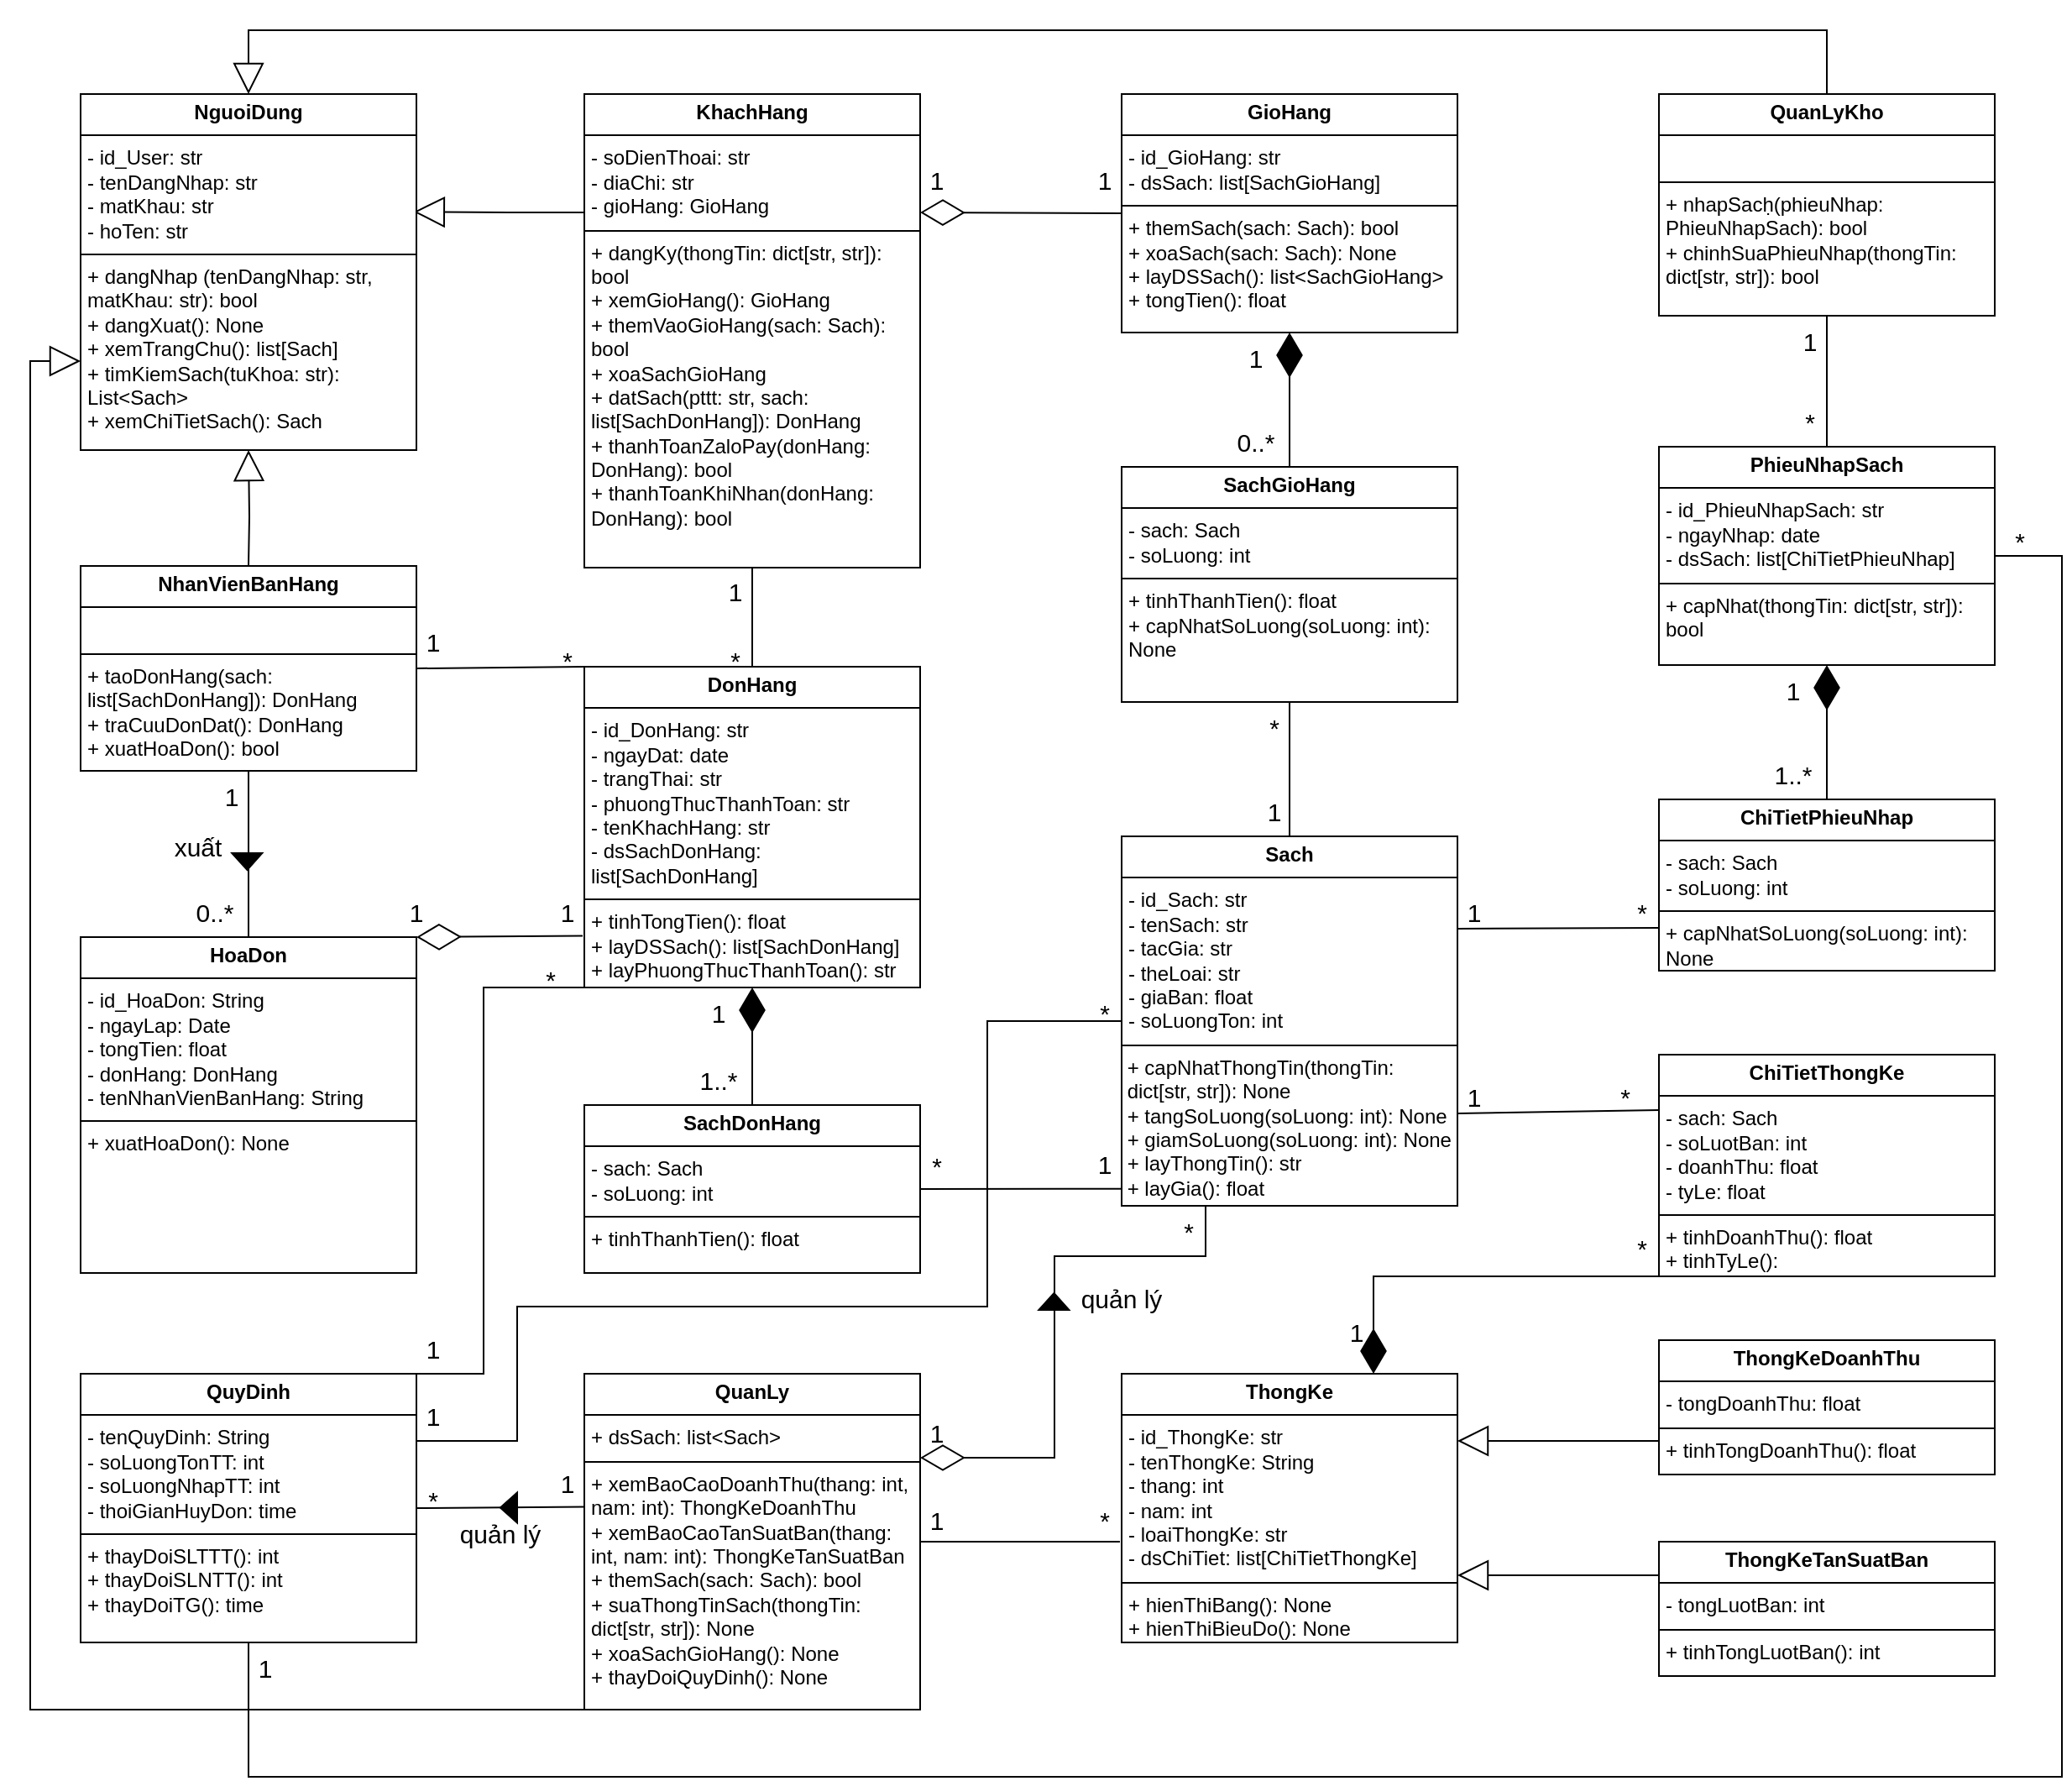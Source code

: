 <mxfile version="26.2.2">
  <diagram id="C5RBs43oDa-KdzZeNtuy" name="Page-1">
    <mxGraphModel dx="973" dy="1720" grid="1" gridSize="10" guides="1" tooltips="1" connect="1" arrows="1" fold="1" page="1" pageScale="1" pageWidth="827" pageHeight="1169" math="0" shadow="0">
      <root>
        <mxCell id="WIyWlLk6GJQsqaUBKTNV-0" />
        <mxCell id="WIyWlLk6GJQsqaUBKTNV-1" parent="WIyWlLk6GJQsqaUBKTNV-0" />
        <mxCell id="4vgag1LEd354TFs-YVUa-22" value="" style="shape=mxgraph.arrows2.wedgeArrow;html=1;bendable=0;startWidth=9;fillColor=strokeColor;defaultFillColor=invert;defaultGradientColor=invert;rounded=0;" parent="WIyWlLk6GJQsqaUBKTNV-1" edge="1">
          <mxGeometry width="100" height="100" relative="1" as="geometry">
            <mxPoint x="1849.17" y="570" as="sourcePoint" />
            <mxPoint x="1849.223" y="580" as="targetPoint" />
          </mxGeometry>
        </mxCell>
        <mxCell id="xS5LXx1YeY_dAVBqfywL-6" style="edgeStyle=orthogonalEdgeStyle;rounded=0;orthogonalLoop=1;jettySize=auto;html=1;endArrow=block;endFill=0;endSize=16;exitX=0;exitY=0.25;exitDx=0;exitDy=0;entryX=0.992;entryY=0.331;entryDx=0;entryDy=0;entryPerimeter=0;" parent="WIyWlLk6GJQsqaUBKTNV-1" source="xS5LXx1YeY_dAVBqfywL-2" target="xS5LXx1YeY_dAVBqfywL-0" edge="1">
          <mxGeometry relative="1" as="geometry">
            <mxPoint x="2087" y="160" as="sourcePoint" />
            <mxPoint x="1972" y="160" as="targetPoint" />
          </mxGeometry>
        </mxCell>
        <mxCell id="xS5LXx1YeY_dAVBqfywL-0" value="&lt;p style=&quot;margin:0px;margin-top:4px;text-align:center;&quot;&gt;&lt;b&gt;NguoiDung&lt;/b&gt;&lt;/p&gt;&lt;hr size=&quot;1&quot; style=&quot;border-style:solid;&quot;&gt;&lt;p style=&quot;margin:0px;margin-left:4px;&quot;&gt;- id_User: str&lt;/p&gt;&lt;p style=&quot;margin:0px;margin-left:4px;&quot;&gt;- tenDangNhap:&amp;nbsp;&lt;span style=&quot;background-color: transparent; color: light-dark(rgb(0, 0, 0), rgb(255, 255, 255));&quot;&gt;str&lt;/span&gt;&lt;/p&gt;&lt;p style=&quot;margin:0px;margin-left:4px;&quot;&gt;- matKhau:&amp;nbsp;&lt;span style=&quot;background-color: transparent; color: light-dark(rgb(0, 0, 0), rgb(255, 255, 255));&quot;&gt;str&lt;/span&gt;&lt;/p&gt;&lt;p style=&quot;margin: 0px 0px 0px 4px;&quot;&gt;- hoTen:&amp;nbsp;&lt;span style=&quot;background-color: transparent; color: light-dark(rgb(0, 0, 0), rgb(255, 255, 255));&quot;&gt;str&lt;/span&gt;&lt;/p&gt;&lt;hr size=&quot;1&quot; style=&quot;border-style:solid;&quot;&gt;&lt;p style=&quot;margin:0px;margin-left:4px;&quot;&gt;+ dangNhap (tenDangNhap: str, matKhau: str): bool&lt;/p&gt;&lt;p style=&quot;margin:0px;margin-left:4px;&quot;&gt;+ dangXuat(): None&lt;/p&gt;&lt;p style=&quot;margin:0px;margin-left:4px;&quot;&gt;+ xemTrangChu(): list[Sach]&lt;/p&gt;&lt;p style=&quot;margin:0px;margin-left:4px;&quot;&gt;+ timKiemSach(tuKhoa: str): List&amp;lt;Sach&amp;gt;&lt;/p&gt;&lt;p style=&quot;margin:0px;margin-left:4px;&quot;&gt;+ xemChiTietSach(): Sach&lt;/p&gt;&lt;p style=&quot;margin:0px;margin-left:4px;&quot;&gt;&lt;br&gt;&lt;/p&gt;" style="verticalAlign=top;align=left;overflow=fill;html=1;whiteSpace=wrap;" parent="WIyWlLk6GJQsqaUBKTNV-1" vertex="1">
          <mxGeometry x="1750" y="118" width="200" height="212" as="geometry" />
        </mxCell>
        <mxCell id="xS5LXx1YeY_dAVBqfywL-2" value="&lt;p style=&quot;margin:0px;margin-top:4px;text-align:center;&quot;&gt;&lt;b&gt;KhachHang&lt;/b&gt;&lt;/p&gt;&lt;hr size=&quot;1&quot; style=&quot;border-style:solid;&quot;&gt;&lt;p style=&quot;margin:0px;margin-left:4px;&quot;&gt;&lt;span style=&quot;background-color: transparent; color: light-dark(rgb(0, 0, 0), rgb(255, 255, 255));&quot;&gt;- soDienThoai:&amp;nbsp;&lt;/span&gt;&lt;span style=&quot;background-color: transparent; color: light-dark(rgb(0, 0, 0), rgb(255, 255, 255));&quot;&gt;str&lt;/span&gt;&lt;/p&gt;&lt;p style=&quot;margin:0px;margin-left:4px;&quot;&gt;- diaChi:&amp;nbsp;&lt;span style=&quot;background-color: transparent; color: light-dark(rgb(0, 0, 0), rgb(255, 255, 255));&quot;&gt;str&lt;/span&gt;&lt;/p&gt;&lt;p style=&quot;margin:0px;margin-left:4px;&quot;&gt;- gioHang: GioHang&lt;/p&gt;&lt;hr size=&quot;1&quot; style=&quot;border-style:solid;&quot;&gt;&lt;p style=&quot;margin:0px;margin-left:4px;&quot;&gt;+ dangKy(thongTin: dict[str, str]): bool&lt;/p&gt;&lt;p style=&quot;margin:0px;margin-left:4px;&quot;&gt;+ xemGioHang(): GioHang&lt;/p&gt;&lt;p style=&quot;margin:0px;margin-left:4px;&quot;&gt;+ themVaoGioHang(sach: Sach): bool&lt;/p&gt;&lt;p style=&quot;margin:0px;margin-left:4px;&quot;&gt;+ xoaSachGioHang&lt;/p&gt;&lt;p style=&quot;margin:0px;margin-left:4px;&quot;&gt;+ datSach(&lt;span style=&quot;background-color: transparent; color: light-dark(rgb(0, 0, 0), rgb(255, 255, 255));&quot;&gt;pttt: str,&amp;nbsp;&lt;/span&gt;&lt;span style=&quot;background-color: transparent; color: light-dark(rgb(0, 0, 0), rgb(255, 255, 255));&quot;&gt;sach: list[SachDonHang]&lt;/span&gt;&lt;span style=&quot;background-color: transparent; color: light-dark(rgb(0, 0, 0), rgb(255, 255, 255));&quot;&gt;): DonHang&lt;/span&gt;&lt;/p&gt;&lt;p style=&quot;margin:0px;margin-left:4px;&quot;&gt;+ thanhToanZaloPay(donHang: DonHang): bool&lt;/p&gt;&lt;p style=&quot;margin:0px;margin-left:4px;&quot;&gt;+ thanhToanKhiNhan(donHang: DonHang): bool&amp;nbsp;&lt;/p&gt;" style="verticalAlign=top;align=left;overflow=fill;html=1;whiteSpace=wrap;" parent="WIyWlLk6GJQsqaUBKTNV-1" vertex="1">
          <mxGeometry x="2050" y="118" width="200" height="282" as="geometry" />
        </mxCell>
        <mxCell id="xS5LXx1YeY_dAVBqfywL-7" value="&lt;p style=&quot;margin:0px;margin-top:4px;text-align:center;&quot;&gt;&lt;b&gt;GioHang&lt;/b&gt;&lt;/p&gt;&lt;hr size=&quot;1&quot; style=&quot;border-style:solid;&quot;&gt;&lt;p style=&quot;margin:0px;margin-left:4px;&quot;&gt;- id_GioHang:&amp;nbsp;&lt;span style=&quot;background-color: transparent; color: light-dark(rgb(0, 0, 0), rgb(255, 255, 255));&quot;&gt;str&lt;/span&gt;&lt;/p&gt;&lt;p style=&quot;margin:0px;margin-left:4px;&quot;&gt;- dsSach: list[SachGioHang]&lt;/p&gt;&lt;hr size=&quot;1&quot; style=&quot;border-style:solid;&quot;&gt;&lt;p style=&quot;margin:0px;margin-left:4px;&quot;&gt;+ themSach(sach: Sach): bool&lt;/p&gt;&lt;p style=&quot;margin:0px;margin-left:4px;&quot;&gt;+ xoaSach(sach: Sach):&amp;nbsp;&lt;span style=&quot;background-color: transparent; color: light-dark(rgb(0, 0, 0), rgb(255, 255, 255));&quot;&gt;None&amp;nbsp;&lt;/span&gt;&lt;/p&gt;&lt;p style=&quot;margin:0px;margin-left:4px;&quot;&gt;+ layDSSach(): list&amp;lt;SachGioHang&amp;gt;&lt;/p&gt;&lt;p style=&quot;margin:0px;margin-left:4px;&quot;&gt;+ tongTien(): float&lt;/p&gt;" style="verticalAlign=top;align=left;overflow=fill;html=1;whiteSpace=wrap;" parent="WIyWlLk6GJQsqaUBKTNV-1" vertex="1">
          <mxGeometry x="2370" y="118" width="200" height="142" as="geometry" />
        </mxCell>
        <mxCell id="xS5LXx1YeY_dAVBqfywL-8" value="&lt;p style=&quot;margin: 4px 0px 0px; text-align: center;&quot;&gt;&lt;b&gt;SachGioHang&lt;/b&gt;&lt;/p&gt;&lt;hr size=&quot;1&quot; style=&quot;border-style:solid;&quot;&gt;&lt;p style=&quot;margin:0px;margin-left:4px;&quot;&gt;- sach: Sach&lt;/p&gt;&lt;p style=&quot;margin:0px;margin-left:4px;&quot;&gt;- soLuong: int&lt;/p&gt;&lt;hr size=&quot;1&quot; style=&quot;border-style:solid;&quot;&gt;&lt;p style=&quot;margin:0px;margin-left:4px;&quot;&gt;+ tinhThanhTien(): float&amp;nbsp;&lt;/p&gt;&lt;p style=&quot;margin:0px;margin-left:4px;&quot;&gt;+ capNhatSoLuong(soLuong: int): None&amp;nbsp;&lt;/p&gt;&lt;p style=&quot;margin:0px;margin-left:4px;&quot;&gt;&lt;br&gt;&lt;/p&gt;" style="verticalAlign=top;align=left;overflow=fill;html=1;whiteSpace=wrap;" parent="WIyWlLk6GJQsqaUBKTNV-1" vertex="1">
          <mxGeometry x="2370" y="340" width="200" height="140" as="geometry" />
        </mxCell>
        <mxCell id="xS5LXx1YeY_dAVBqfywL-9" value="&lt;p style=&quot;margin:0px;margin-top:4px;text-align:center;&quot;&gt;&lt;b&gt;Sach&lt;/b&gt;&lt;/p&gt;&lt;hr size=&quot;1&quot; style=&quot;border-style:solid;&quot;&gt;&lt;p style=&quot;margin:0px;margin-left:4px;&quot;&gt;- id_Sach: str&lt;/p&gt;&lt;p style=&quot;margin:0px;margin-left:4px;&quot;&gt;- tenSach: str&lt;/p&gt;&lt;p style=&quot;margin:0px;margin-left:4px;&quot;&gt;- tacGia: str&lt;/p&gt;&lt;p style=&quot;margin:0px;margin-left:4px;&quot;&gt;- theLoai: str&lt;/p&gt;&lt;p style=&quot;margin:0px;margin-left:4px;&quot;&gt;- giaBan: float&lt;/p&gt;&lt;p style=&quot;margin:0px;margin-left:4px;&quot;&gt;- soLuongTon: int&lt;/p&gt;&lt;hr size=&quot;1&quot; style=&quot;border-style:solid;&quot;&gt;&lt;span style=&quot;background-color: transparent; color: light-dark(rgb(0, 0, 0), rgb(255, 255, 255));&quot;&gt;&amp;nbsp;+ capNhatThongTin(thongTin:&amp;nbsp; &amp;nbsp;dict[str, str]): None&lt;/span&gt;&lt;div&gt;&lt;span style=&quot;background-color: transparent; color: light-dark(rgb(0, 0, 0), rgb(255, 255, 255));&quot;&gt;&amp;nbsp;+ tangSoLuong(soLuong: int): None&lt;/span&gt;&lt;/div&gt;&lt;div&gt;&lt;span style=&quot;background-color: transparent; color: light-dark(rgb(0, 0, 0), rgb(255, 255, 255));&quot;&gt;&amp;nbsp;+ giamSoLuong(soLuong: int): None&lt;/span&gt;&lt;/div&gt;&lt;div&gt;&lt;span style=&quot;background-color: transparent; color: light-dark(rgb(0, 0, 0), rgb(255, 255, 255));&quot;&gt;&amp;nbsp;+ layThongTin(): str&lt;/span&gt;&lt;/div&gt;&lt;div&gt;&lt;span style=&quot;background-color: transparent; color: light-dark(rgb(0, 0, 0), rgb(255, 255, 255));&quot;&gt;&amp;nbsp;+ layGia(): float&lt;/span&gt;&lt;ul data-end=&quot;1750&quot; data-start=&quot;1565&quot;&gt;&lt;br&gt;&lt;/ul&gt;&lt;/div&gt;" style="verticalAlign=top;align=left;overflow=fill;html=1;whiteSpace=wrap;" parent="WIyWlLk6GJQsqaUBKTNV-1" vertex="1">
          <mxGeometry x="2370" y="560" width="200" height="220" as="geometry" />
        </mxCell>
        <mxCell id="xS5LXx1YeY_dAVBqfywL-10" value="&lt;p style=&quot;margin:0px;margin-top:4px;text-align:center;&quot;&gt;&lt;b&gt;DonHang&lt;/b&gt;&lt;/p&gt;&lt;hr size=&quot;1&quot; style=&quot;border-style:solid;&quot;&gt;&lt;p style=&quot;margin:0px;margin-left:4px;&quot;&gt;- id_DonHang: str&lt;br&gt;&lt;/p&gt;&lt;p style=&quot;margin:0px;margin-left:4px;&quot;&gt;- ngayDat: date&lt;/p&gt;&lt;p style=&quot;margin:0px;margin-left:4px;&quot;&gt;- trangThai:&amp;nbsp;&lt;span style=&quot;background-color: transparent; color: light-dark(rgb(0, 0, 0), rgb(255, 255, 255));&quot;&gt;str&lt;/span&gt;&lt;/p&gt;&lt;p style=&quot;margin:0px;margin-left:4px;&quot;&gt;- phuongThucThanhToan:&amp;nbsp;&lt;span style=&quot;background-color: transparent; color: light-dark(rgb(0, 0, 0), rgb(255, 255, 255));&quot;&gt;str&lt;/span&gt;&lt;/p&gt;&lt;p style=&quot;margin:0px;margin-left:4px;&quot;&gt;- tenKhachHang:&amp;nbsp;&lt;span style=&quot;background-color: transparent; color: light-dark(rgb(0, 0, 0), rgb(255, 255, 255));&quot;&gt;str&lt;/span&gt;&lt;/p&gt;&lt;p style=&quot;margin:0px;margin-left:4px;&quot;&gt;- dsSachDonHang: list[SachDonHang]&lt;/p&gt;&lt;hr size=&quot;1&quot; style=&quot;border-style:solid;&quot;&gt;&lt;p style=&quot;margin:0px;margin-left:4px;&quot;&gt;+ tinhTongTien(): float&lt;/p&gt;&lt;p style=&quot;margin:0px;margin-left:4px;&quot;&gt;+ layDSSach(): list[SachDonHang]&lt;/p&gt;&lt;p style=&quot;margin:0px;margin-left:4px;&quot;&gt;+ layPhuongThucThanhToan(): str&amp;nbsp;&lt;/p&gt;" style="verticalAlign=top;align=left;overflow=fill;html=1;whiteSpace=wrap;" parent="WIyWlLk6GJQsqaUBKTNV-1" vertex="1">
          <mxGeometry x="2050" y="459" width="200" height="191" as="geometry" />
        </mxCell>
        <mxCell id="xS5LXx1YeY_dAVBqfywL-11" value="&lt;p style=&quot;margin:0px;margin-top:4px;text-align:center;&quot;&gt;&lt;b&gt;NhanVienBanHang&lt;/b&gt;&lt;/p&gt;&lt;hr size=&quot;1&quot; style=&quot;border-style:solid;&quot;&gt;&lt;p style=&quot;margin:0px;margin-left:4px;&quot;&gt;&lt;br&gt;&lt;/p&gt;&lt;hr size=&quot;1&quot; style=&quot;border-style:solid;&quot;&gt;&lt;p style=&quot;margin:0px;margin-left:4px;&quot;&gt;+ taoDonHang(sach: list[SachDonHang]): DonHang&lt;/p&gt;&lt;p style=&quot;margin:0px;margin-left:4px;&quot;&gt;+ traCuuDonDat(): DonHang&lt;/p&gt;&lt;p style=&quot;margin:0px;margin-left:4px;&quot;&gt;+ xuatHoaDon(): bool&lt;/p&gt;" style="verticalAlign=top;align=left;overflow=fill;html=1;whiteSpace=wrap;" parent="WIyWlLk6GJQsqaUBKTNV-1" vertex="1">
          <mxGeometry x="1750" y="399" width="200" height="122" as="geometry" />
        </mxCell>
        <mxCell id="xS5LXx1YeY_dAVBqfywL-14" style="edgeStyle=orthogonalEdgeStyle;rounded=0;orthogonalLoop=1;jettySize=auto;html=1;endArrow=block;endFill=0;endSize=16;exitX=0.5;exitY=0;exitDx=0;exitDy=0;entryX=0.5;entryY=1;entryDx=0;entryDy=0;" parent="WIyWlLk6GJQsqaUBKTNV-1" target="xS5LXx1YeY_dAVBqfywL-0" edge="1">
          <mxGeometry relative="1" as="geometry">
            <mxPoint x="1850" y="399" as="sourcePoint" />
            <mxPoint x="1850" y="330" as="targetPoint" />
          </mxGeometry>
        </mxCell>
        <mxCell id="xS5LXx1YeY_dAVBqfywL-16" value="&lt;p style=&quot;margin:0px;margin-top:4px;text-align:center;&quot;&gt;&lt;b&gt;PhieuNhapSach&lt;/b&gt;&lt;/p&gt;&lt;hr size=&quot;1&quot; style=&quot;border-style:solid;&quot;&gt;&lt;p style=&quot;margin:0px;margin-left:4px;&quot;&gt;- id_PhieuNhapSach:&amp;nbsp;&lt;span style=&quot;background-color: transparent; color: light-dark(rgb(0, 0, 0), rgb(255, 255, 255));&quot;&gt;str&lt;/span&gt;&lt;br&gt;&lt;/p&gt;&lt;p style=&quot;margin:0px;margin-left:4px;&quot;&gt;- ngayNhap: date&lt;/p&gt;&lt;p style=&quot;margin:0px;margin-left:4px;&quot;&gt;- dsSach: list[ChiTietPhieuNhap]&lt;/p&gt;&lt;hr size=&quot;1&quot; style=&quot;border-style:solid;&quot;&gt;&lt;p style=&quot;margin:0px;margin-left:4px;&quot;&gt;+ capNhat(thongTin: dict[str, str]): bool&lt;/p&gt;" style="verticalAlign=top;align=left;overflow=fill;html=1;whiteSpace=wrap;" parent="WIyWlLk6GJQsqaUBKTNV-1" vertex="1">
          <mxGeometry x="2690" y="328" width="200" height="130" as="geometry" />
        </mxCell>
        <mxCell id="xS5LXx1YeY_dAVBqfywL-18" value="&lt;p style=&quot;margin:0px;margin-top:4px;text-align:center;&quot;&gt;&lt;b&gt;SachDonHang&lt;/b&gt;&lt;/p&gt;&lt;hr size=&quot;1&quot; style=&quot;border-style:solid;&quot;&gt;&lt;p style=&quot;margin:0px;margin-left:4px;&quot;&gt;- sach: Sach&lt;br&gt;&lt;/p&gt;&lt;p style=&quot;margin:0px;margin-left:4px;&quot;&gt;- soLuong: int&lt;/p&gt;&lt;hr size=&quot;1&quot; style=&quot;border-style:solid;&quot;&gt;&lt;p style=&quot;margin: 0px 0px 0px 4px;&quot;&gt;+ tinhThanhTien(): float&amp;nbsp;&lt;/p&gt;&lt;p style=&quot;margin: 0px 0px 0px 4px;&quot;&gt;&lt;br&gt;&lt;/p&gt;" style="verticalAlign=top;align=left;overflow=fill;html=1;whiteSpace=wrap;" parent="WIyWlLk6GJQsqaUBKTNV-1" vertex="1">
          <mxGeometry x="2050" y="720" width="200" height="100" as="geometry" />
        </mxCell>
        <mxCell id="xS5LXx1YeY_dAVBqfywL-19" value="&lt;p style=&quot;margin:0px;margin-top:4px;text-align:center;&quot;&gt;&lt;b&gt;ChiTietPhieuNhap&lt;/b&gt;&lt;/p&gt;&lt;hr size=&quot;1&quot; style=&quot;border-style:solid;&quot;&gt;&lt;p style=&quot;margin:0px;margin-left:4px;&quot;&gt;- sach: Sach&lt;br&gt;&lt;/p&gt;&lt;p style=&quot;margin:0px;margin-left:4px;&quot;&gt;- soLuong: int&lt;/p&gt;&lt;hr size=&quot;1&quot; style=&quot;border-style:solid;&quot;&gt;&lt;p style=&quot;margin:0px;margin-left:4px;&quot;&gt;+&amp;nbsp;&lt;span style=&quot;background-color: transparent; color: light-dark(rgb(0, 0, 0), rgb(255, 255, 255));&quot;&gt;capNhatSoLuong(soLuong: int): None&amp;nbsp;&lt;/span&gt;&lt;/p&gt;" style="verticalAlign=top;align=left;overflow=fill;html=1;whiteSpace=wrap;" parent="WIyWlLk6GJQsqaUBKTNV-1" vertex="1">
          <mxGeometry x="2690" y="538" width="200" height="102" as="geometry" />
        </mxCell>
        <mxCell id="4vgag1LEd354TFs-YVUa-0" value="&lt;p style=&quot;margin:0px;margin-top:4px;text-align:center;&quot;&gt;&lt;b&gt;QuanLyKho&lt;/b&gt;&lt;/p&gt;&lt;hr size=&quot;1&quot; style=&quot;border-style:solid;&quot;&gt;&lt;p style=&quot;margin:0px;margin-left:4px;&quot;&gt;&lt;br&gt;&lt;/p&gt;&lt;hr size=&quot;1&quot; style=&quot;border-style:solid;&quot;&gt;&lt;p style=&quot;margin:0px;margin-left:4px;&quot;&gt;+ nhapSacḥ(phieuNhap: PhieuNhapSach): bool&lt;/p&gt;&lt;p style=&quot;margin:0px;margin-left:4px;&quot;&gt;+ chinhSuaPhieuNhap(thongTin: dict[str, str]): bool&lt;/p&gt;&lt;p style=&quot;margin:0px;margin-left:4px;&quot;&gt;&lt;br&gt;&lt;/p&gt;" style="verticalAlign=top;align=left;overflow=fill;html=1;whiteSpace=wrap;" parent="WIyWlLk6GJQsqaUBKTNV-1" vertex="1">
          <mxGeometry x="2690" y="118" width="200" height="132" as="geometry" />
        </mxCell>
        <mxCell id="4vgag1LEd354TFs-YVUa-1" value="&lt;p style=&quot;margin:0px;margin-top:4px;text-align:center;&quot;&gt;&lt;b&gt;HoaDon&lt;/b&gt;&lt;/p&gt;&lt;hr size=&quot;1&quot; style=&quot;border-style:solid;&quot;&gt;&lt;p style=&quot;margin:0px;margin-left:4px;&quot;&gt;- id_HoaDon: String&lt;br&gt;&lt;/p&gt;&lt;p style=&quot;margin:0px;margin-left:4px;&quot;&gt;- ngayLap: Date&lt;/p&gt;&lt;p style=&quot;margin:0px;margin-left:4px;&quot;&gt;- tongTien: float&lt;/p&gt;&lt;p style=&quot;margin:0px;margin-left:4px;&quot;&gt;- donHang: DonHang&lt;/p&gt;&lt;p style=&quot;margin:0px;margin-left:4px;&quot;&gt;- tenNhanVienBanHang: String&lt;/p&gt;&lt;hr size=&quot;1&quot; style=&quot;border-style:solid;&quot;&gt;&lt;p style=&quot;margin:0px;margin-left:4px;&quot;&gt;+ xuatHoaDon(): None&lt;/p&gt;" style="verticalAlign=top;align=left;overflow=fill;html=1;whiteSpace=wrap;" parent="WIyWlLk6GJQsqaUBKTNV-1" vertex="1">
          <mxGeometry x="1750" y="620" width="200" height="200" as="geometry" />
        </mxCell>
        <mxCell id="4vgag1LEd354TFs-YVUa-5" value="&lt;p style=&quot;margin:0px;margin-top:4px;text-align:center;&quot;&gt;&lt;b&gt;QuanLy&lt;/b&gt;&lt;/p&gt;&lt;hr size=&quot;1&quot; style=&quot;border-style:solid;&quot;&gt;&lt;p style=&quot;margin:0px;margin-left:4px;&quot;&gt;+ dsSach: list&amp;lt;Sach&amp;gt;&lt;/p&gt;&lt;hr size=&quot;1&quot; style=&quot;border-style:solid;&quot;&gt;&lt;p style=&quot;margin:0px;margin-left:4px;&quot;&gt;+&amp;nbsp;xemBaoCaoDoanhThu(thang: int, nam: int): ThongKeDoanhThu&lt;/p&gt;&lt;p style=&quot;margin:0px;margin-left:4px;&quot;&gt;+ xemBaoCaoTanSuatBan&lt;span style=&quot;background-color: transparent; color: light-dark(rgb(0, 0, 0), rgb(255, 255, 255));&quot;&gt;(thang: int, nam: int):&amp;nbsp;&lt;/span&gt;&lt;span style=&quot;background-color: transparent; color: light-dark(rgb(0, 0, 0), rgb(255, 255, 255));&quot;&gt;ThongKe&lt;/span&gt;&lt;span style=&quot;background-color: transparent; color: light-dark(rgb(0, 0, 0), rgb(255, 255, 255));&quot;&gt;TanSuatBan&lt;/span&gt;&lt;/p&gt;&lt;p style=&quot;margin: 0px 0px 0px 4px;&quot;&gt;+ themSach(sach: Sach): bool&lt;/p&gt;&lt;p style=&quot;margin: 0px 0px 0px 4px;&quot;&gt;+ suaThongTinSach(thongTin: &lt;span style=&quot;background-color: transparent; color: light-dark(rgb(0, 0, 0), rgb(255, 255, 255));&quot;&gt;dict[str, str]&lt;/span&gt;&lt;span style=&quot;background-color: transparent; color: light-dark(rgb(0, 0, 0), rgb(255, 255, 255));&quot;&gt;): None&lt;/span&gt;&lt;/p&gt;&lt;p style=&quot;margin: 0px 0px 0px 4px;&quot;&gt;+ xoaSachGioHang(): None&lt;/p&gt;&lt;p style=&quot;margin: 0px 0px 0px 4px;&quot;&gt;+ thayDoiQuyDinh(): None&amp;nbsp;&lt;/p&gt;" style="verticalAlign=top;align=left;overflow=fill;html=1;whiteSpace=wrap;" parent="WIyWlLk6GJQsqaUBKTNV-1" vertex="1">
          <mxGeometry x="2050" y="880" width="200" height="200" as="geometry" />
        </mxCell>
        <mxCell id="4vgag1LEd354TFs-YVUa-6" value="&lt;p style=&quot;margin:0px;margin-top:4px;text-align:center;&quot;&gt;&lt;b&gt;ThongKe&lt;/b&gt;&lt;/p&gt;&lt;hr size=&quot;1&quot; style=&quot;border-style:solid;&quot;&gt;&lt;p style=&quot;margin:0px;margin-left:4px;&quot;&gt;- id_ThongKe: str&lt;/p&gt;&lt;p style=&quot;margin:0px;margin-left:4px;&quot;&gt;- tenThongKe: String&lt;/p&gt;&lt;p style=&quot;margin:0px;margin-left:4px;&quot;&gt;- thang: int&lt;/p&gt;&lt;p style=&quot;margin:0px;margin-left:4px;&quot;&gt;- nam: int&lt;/p&gt;&lt;p style=&quot;margin:0px;margin-left:4px;&quot;&gt;- loaiThongKe: str&lt;/p&gt;&lt;p style=&quot;margin:0px;margin-left:4px;&quot;&gt;- dsChiTiet: list[ChiTietThongKe]&lt;/p&gt;&lt;hr size=&quot;1&quot; style=&quot;border-style:solid;&quot;&gt;&lt;p style=&quot;margin:0px;margin-left:4px;&quot;&gt;+ hienThiBang(): None&lt;/p&gt;&lt;p style=&quot;margin:0px;margin-left:4px;&quot;&gt;+ hienThiBieuDo(): None&lt;/p&gt;" style="verticalAlign=top;align=left;overflow=fill;html=1;whiteSpace=wrap;" parent="WIyWlLk6GJQsqaUBKTNV-1" vertex="1">
          <mxGeometry x="2370" y="880" width="200" height="160" as="geometry" />
        </mxCell>
        <mxCell id="4vgag1LEd354TFs-YVUa-21" value="" style="endArrow=diamondThin;endFill=1;endSize=24;html=1;rounded=0;entryX=0.5;entryY=1;entryDx=0;entryDy=0;exitX=0.5;exitY=0;exitDx=0;exitDy=0;" parent="WIyWlLk6GJQsqaUBKTNV-1" source="xS5LXx1YeY_dAVBqfywL-8" target="xS5LXx1YeY_dAVBqfywL-7" edge="1">
          <mxGeometry width="160" relative="1" as="geometry">
            <mxPoint x="2380" y="245.5" as="sourcePoint" />
            <mxPoint x="2260" y="403.5" as="targetPoint" />
            <Array as="points">
              <mxPoint x="2470" y="315.5" />
            </Array>
          </mxGeometry>
        </mxCell>
        <mxCell id="4vgag1LEd354TFs-YVUa-23" value="" style="shape=mxgraph.arrows2.wedgeArrow;html=1;bendable=0;startWidth=9;fillColor=strokeColor;defaultFillColor=invert;defaultGradientColor=invert;rounded=0;" parent="WIyWlLk6GJQsqaUBKTNV-1" edge="1">
          <mxGeometry width="100" height="100" relative="1" as="geometry">
            <mxPoint x="2010.003" y="959.778" as="sourcePoint" />
            <mxPoint x="1999.95" y="959.778" as="targetPoint" />
          </mxGeometry>
        </mxCell>
        <mxCell id="4vgag1LEd354TFs-YVUa-24" value="&lt;font style=&quot;font-size: 15px;&quot;&gt;1&lt;/font&gt;" style="text;html=1;align=center;verticalAlign=middle;whiteSpace=wrap;rounded=0;" parent="WIyWlLk6GJQsqaUBKTNV-1" vertex="1">
          <mxGeometry x="1810" y="521" width="60" height="30" as="geometry" />
        </mxCell>
        <mxCell id="4vgag1LEd354TFs-YVUa-25" value="&lt;font style=&quot;font-size: 15px;&quot;&gt;0..*&lt;/font&gt;" style="text;html=1;align=center;verticalAlign=middle;whiteSpace=wrap;rounded=0;" parent="WIyWlLk6GJQsqaUBKTNV-1" vertex="1">
          <mxGeometry x="1800" y="590" width="60" height="30" as="geometry" />
        </mxCell>
        <mxCell id="4vgag1LEd354TFs-YVUa-26" value="&lt;span style=&quot;font-size: 15px;&quot;&gt;xuất&lt;/span&gt;" style="text;html=1;align=center;verticalAlign=middle;whiteSpace=wrap;rounded=0;" parent="WIyWlLk6GJQsqaUBKTNV-1" vertex="1">
          <mxGeometry x="1790" y="551" width="60" height="30" as="geometry" />
        </mxCell>
        <mxCell id="4vgag1LEd354TFs-YVUa-27" value="" style="endArrow=none;html=1;rounded=0;exitX=0.5;exitY=1;exitDx=0;exitDy=0;entryX=0.5;entryY=0;entryDx=0;entryDy=0;" parent="WIyWlLk6GJQsqaUBKTNV-1" source="xS5LXx1YeY_dAVBqfywL-11" target="4vgag1LEd354TFs-YVUa-1" edge="1">
          <mxGeometry width="50" height="50" relative="1" as="geometry">
            <mxPoint x="2130" y="660" as="sourcePoint" />
            <mxPoint x="2180" y="610" as="targetPoint" />
          </mxGeometry>
        </mxCell>
        <mxCell id="4vgag1LEd354TFs-YVUa-28" value="" style="endArrow=diamondThin;endFill=1;endSize=24;html=1;rounded=0;exitX=0.5;exitY=0;exitDx=0;exitDy=0;entryX=0.5;entryY=1;entryDx=0;entryDy=0;" parent="WIyWlLk6GJQsqaUBKTNV-1" source="xS5LXx1YeY_dAVBqfywL-18" target="xS5LXx1YeY_dAVBqfywL-10" edge="1">
          <mxGeometry width="160" relative="1" as="geometry">
            <mxPoint x="2060" y="569" as="sourcePoint" />
            <mxPoint x="1960" y="760" as="targetPoint" />
            <Array as="points" />
          </mxGeometry>
        </mxCell>
        <mxCell id="4vgag1LEd354TFs-YVUa-30" value="" style="endArrow=diamondThin;endFill=0;endSize=24;html=1;rounded=0;exitX=0;exitY=0.5;exitDx=0;exitDy=0;entryX=1;entryY=0.25;entryDx=0;entryDy=0;" parent="WIyWlLk6GJQsqaUBKTNV-1" source="xS5LXx1YeY_dAVBqfywL-7" target="xS5LXx1YeY_dAVBqfywL-2" edge="1">
          <mxGeometry width="160" relative="1" as="geometry">
            <mxPoint x="2250" y="290" as="sourcePoint" />
            <mxPoint x="2280" y="190" as="targetPoint" />
          </mxGeometry>
        </mxCell>
        <mxCell id="4vgag1LEd354TFs-YVUa-31" style="edgeStyle=orthogonalEdgeStyle;rounded=0;orthogonalLoop=1;jettySize=auto;html=1;endArrow=block;endFill=0;endSize=16;entryX=0.5;entryY=0;entryDx=0;entryDy=0;exitX=0.5;exitY=0;exitDx=0;exitDy=0;" parent="WIyWlLk6GJQsqaUBKTNV-1" source="4vgag1LEd354TFs-YVUa-0" target="xS5LXx1YeY_dAVBqfywL-0" edge="1">
          <mxGeometry relative="1" as="geometry">
            <mxPoint x="2820" y="100" as="sourcePoint" />
            <mxPoint x="1850" y="110" as="targetPoint" />
            <Array as="points">
              <mxPoint x="2790" y="80" />
              <mxPoint x="1850" y="80" />
            </Array>
          </mxGeometry>
        </mxCell>
        <mxCell id="4vgag1LEd354TFs-YVUa-32" value="" style="endArrow=none;html=1;rounded=0;exitX=0.5;exitY=1;exitDx=0;exitDy=0;entryX=0.5;entryY=0;entryDx=0;entryDy=0;" parent="WIyWlLk6GJQsqaUBKTNV-1" source="xS5LXx1YeY_dAVBqfywL-8" target="xS5LXx1YeY_dAVBqfywL-9" edge="1">
          <mxGeometry width="50" height="50" relative="1" as="geometry">
            <mxPoint x="2380" y="480" as="sourcePoint" />
            <mxPoint x="2430" y="430" as="targetPoint" />
          </mxGeometry>
        </mxCell>
        <mxCell id="4vgag1LEd354TFs-YVUa-33" value="" style="endArrow=none;html=1;rounded=0;exitX=0.5;exitY=1;exitDx=0;exitDy=0;entryX=0.5;entryY=0;entryDx=0;entryDy=0;" parent="WIyWlLk6GJQsqaUBKTNV-1" source="xS5LXx1YeY_dAVBqfywL-2" target="xS5LXx1YeY_dAVBqfywL-10" edge="1">
          <mxGeometry width="50" height="50" relative="1" as="geometry">
            <mxPoint x="2090" y="320" as="sourcePoint" />
            <mxPoint x="2140" y="270" as="targetPoint" />
          </mxGeometry>
        </mxCell>
        <mxCell id="4vgag1LEd354TFs-YVUa-35" value="" style="endArrow=none;html=1;rounded=0;exitX=1;exitY=0.5;exitDx=0;exitDy=0;entryX=0;entryY=0;entryDx=0;entryDy=0;" parent="WIyWlLk6GJQsqaUBKTNV-1" source="xS5LXx1YeY_dAVBqfywL-11" target="xS5LXx1YeY_dAVBqfywL-10" edge="1">
          <mxGeometry width="50" height="50" relative="1" as="geometry">
            <mxPoint x="2090" y="560" as="sourcePoint" />
            <mxPoint x="2020" y="540" as="targetPoint" />
          </mxGeometry>
        </mxCell>
        <mxCell id="mr91Y3QKC5oN6nfLGOrs-1" style="edgeStyle=orthogonalEdgeStyle;rounded=0;orthogonalLoop=1;jettySize=auto;html=1;endArrow=block;endFill=0;endSize=16;exitX=0;exitY=1;exitDx=0;exitDy=0;entryX=0;entryY=0.75;entryDx=0;entryDy=0;" edge="1" parent="WIyWlLk6GJQsqaUBKTNV-1" source="4vgag1LEd354TFs-YVUa-5" target="xS5LXx1YeY_dAVBqfywL-0">
          <mxGeometry relative="1" as="geometry">
            <mxPoint x="1860" y="409" as="sourcePoint" />
            <mxPoint x="1860" y="340" as="targetPoint" />
            <Array as="points">
              <mxPoint x="1720" y="1080" />
              <mxPoint x="1720" y="277" />
            </Array>
          </mxGeometry>
        </mxCell>
        <mxCell id="mr91Y3QKC5oN6nfLGOrs-2" value="&lt;p style=&quot;margin:0px;margin-top:4px;text-align:center;&quot;&gt;&lt;b&gt;ChiTietThongKe&lt;/b&gt;&lt;/p&gt;&lt;hr size=&quot;1&quot; style=&quot;border-style:solid;&quot;&gt;&lt;p style=&quot;margin:0px;margin-left:4px;&quot;&gt;- sach: Sach&lt;br&gt;&lt;/p&gt;&lt;p style=&quot;margin:0px;margin-left:4px;&quot;&gt;- soLuotBan: int&lt;/p&gt;&lt;p style=&quot;margin:0px;margin-left:4px;&quot;&gt;- doanhThu: float&lt;/p&gt;&lt;p style=&quot;margin:0px;margin-left:4px;&quot;&gt;- tyLe: float&lt;/p&gt;&lt;hr size=&quot;1&quot; style=&quot;border-style:solid;&quot;&gt;&lt;p style=&quot;margin:0px;margin-left:4px;&quot;&gt;+ tinhDoanhThu(): float&lt;/p&gt;&lt;p style=&quot;margin:0px;margin-left:4px;&quot;&gt;+ tinhTyLe():&lt;/p&gt;" style="verticalAlign=top;align=left;overflow=fill;html=1;whiteSpace=wrap;" vertex="1" parent="WIyWlLk6GJQsqaUBKTNV-1">
          <mxGeometry x="2690" y="690" width="200" height="132" as="geometry" />
        </mxCell>
        <mxCell id="mr91Y3QKC5oN6nfLGOrs-3" value="&lt;p style=&quot;margin:0px;margin-top:4px;text-align:center;&quot;&gt;&lt;b&gt;ThongKeDoanhThu&lt;/b&gt;&lt;/p&gt;&lt;hr size=&quot;1&quot; style=&quot;border-style:solid;&quot;&gt;&lt;p style=&quot;margin:0px;margin-left:4px;&quot;&gt;- tongDoanhThu:&lt;span style=&quot;background-color: transparent; color: light-dark(rgb(0, 0, 0), rgb(255, 255, 255));&quot;&gt;&amp;nbsp;float&lt;/span&gt;&lt;/p&gt;&lt;hr size=&quot;1&quot; style=&quot;border-style:solid;&quot;&gt;&lt;p style=&quot;margin:0px;margin-left:4px;&quot;&gt;+ tinhTongDoanhThu(): float&lt;/p&gt;" style="verticalAlign=top;align=left;overflow=fill;html=1;whiteSpace=wrap;" vertex="1" parent="WIyWlLk6GJQsqaUBKTNV-1">
          <mxGeometry x="2690" y="860" width="200" height="80" as="geometry" />
        </mxCell>
        <mxCell id="mr91Y3QKC5oN6nfLGOrs-4" value="&lt;p style=&quot;margin:0px;margin-top:4px;text-align:center;&quot;&gt;&lt;b&gt;ThongKeTanSuatBan&lt;/b&gt;&lt;/p&gt;&lt;hr size=&quot;1&quot; style=&quot;border-style:solid;&quot;&gt;&lt;p style=&quot;margin:0px;margin-left:4px;&quot;&gt;- tongLuotBan: int&lt;/p&gt;&lt;hr size=&quot;1&quot; style=&quot;border-style:solid;&quot;&gt;&lt;p style=&quot;margin:0px;margin-left:4px;&quot;&gt;+ tinhTongLuotBan(): int&lt;/p&gt;" style="verticalAlign=top;align=left;overflow=fill;html=1;whiteSpace=wrap;" vertex="1" parent="WIyWlLk6GJQsqaUBKTNV-1">
          <mxGeometry x="2690" y="980" width="200" height="80" as="geometry" />
        </mxCell>
        <mxCell id="mr91Y3QKC5oN6nfLGOrs-5" style="edgeStyle=orthogonalEdgeStyle;rounded=0;orthogonalLoop=1;jettySize=auto;html=1;endArrow=block;endFill=0;endSize=16;exitX=0;exitY=0.75;exitDx=0;exitDy=0;entryX=1;entryY=0.25;entryDx=0;entryDy=0;" edge="1" parent="WIyWlLk6GJQsqaUBKTNV-1" source="mr91Y3QKC5oN6nfLGOrs-3" target="4vgag1LEd354TFs-YVUa-6">
          <mxGeometry relative="1" as="geometry">
            <mxPoint x="1860" y="409" as="sourcePoint" />
            <mxPoint x="1860" y="340" as="targetPoint" />
          </mxGeometry>
        </mxCell>
        <mxCell id="mr91Y3QKC5oN6nfLGOrs-6" style="edgeStyle=orthogonalEdgeStyle;rounded=0;orthogonalLoop=1;jettySize=auto;html=1;endArrow=block;endFill=0;endSize=16;entryX=1;entryY=0.75;entryDx=0;entryDy=0;exitX=0;exitY=0.25;exitDx=0;exitDy=0;" edge="1" parent="WIyWlLk6GJQsqaUBKTNV-1" source="mr91Y3QKC5oN6nfLGOrs-4" target="4vgag1LEd354TFs-YVUa-6">
          <mxGeometry relative="1" as="geometry">
            <mxPoint x="2680" y="1000" as="sourcePoint" />
            <mxPoint x="2580" y="930" as="targetPoint" />
            <Array as="points" />
          </mxGeometry>
        </mxCell>
        <mxCell id="mr91Y3QKC5oN6nfLGOrs-8" value="" style="endArrow=diamondThin;endFill=1;endSize=24;html=1;rounded=0;entryX=0.5;entryY=1;entryDx=0;entryDy=0;exitX=0.5;exitY=0;exitDx=0;exitDy=0;" edge="1" parent="WIyWlLk6GJQsqaUBKTNV-1" source="xS5LXx1YeY_dAVBqfywL-19" target="xS5LXx1YeY_dAVBqfywL-16">
          <mxGeometry width="160" relative="1" as="geometry">
            <mxPoint x="2800" y="338" as="sourcePoint" />
            <mxPoint x="2800" y="260" as="targetPoint" />
            <Array as="points" />
          </mxGeometry>
        </mxCell>
        <mxCell id="mr91Y3QKC5oN6nfLGOrs-9" value="" style="endArrow=none;html=1;rounded=0;exitX=1;exitY=0.25;exitDx=0;exitDy=0;entryX=0;entryY=0.75;entryDx=0;entryDy=0;" edge="1" parent="WIyWlLk6GJQsqaUBKTNV-1" source="xS5LXx1YeY_dAVBqfywL-9" target="xS5LXx1YeY_dAVBqfywL-19">
          <mxGeometry width="50" height="50" relative="1" as="geometry">
            <mxPoint x="2480" y="490" as="sourcePoint" />
            <mxPoint x="2480" y="570" as="targetPoint" />
          </mxGeometry>
        </mxCell>
        <mxCell id="mr91Y3QKC5oN6nfLGOrs-10" value="" style="endArrow=none;html=1;rounded=0;exitX=1;exitY=0.75;exitDx=0;exitDy=0;entryX=0;entryY=0.25;entryDx=0;entryDy=0;" edge="1" parent="WIyWlLk6GJQsqaUBKTNV-1" source="xS5LXx1YeY_dAVBqfywL-9" target="mr91Y3QKC5oN6nfLGOrs-2">
          <mxGeometry width="50" height="50" relative="1" as="geometry">
            <mxPoint x="2580" y="625" as="sourcePoint" />
            <mxPoint x="2700" y="625" as="targetPoint" />
          </mxGeometry>
        </mxCell>
        <mxCell id="mr91Y3QKC5oN6nfLGOrs-11" value="" style="endArrow=diamondThin;endFill=1;endSize=24;html=1;rounded=0;exitX=0;exitY=1;exitDx=0;exitDy=0;entryX=0.75;entryY=0;entryDx=0;entryDy=0;" edge="1" parent="WIyWlLk6GJQsqaUBKTNV-1" source="mr91Y3QKC5oN6nfLGOrs-2" target="4vgag1LEd354TFs-YVUa-6">
          <mxGeometry width="160" relative="1" as="geometry">
            <mxPoint x="2690" y="810.0" as="sourcePoint" />
            <mxPoint x="2580" y="850" as="targetPoint" />
            <Array as="points">
              <mxPoint x="2520" y="822" />
            </Array>
          </mxGeometry>
        </mxCell>
        <mxCell id="mr91Y3QKC5oN6nfLGOrs-14" value="&lt;font style=&quot;font-size: 15px;&quot;&gt;1&lt;/font&gt;" style="text;html=1;align=center;verticalAlign=middle;whiteSpace=wrap;rounded=0;" vertex="1" parent="WIyWlLk6GJQsqaUBKTNV-1">
          <mxGeometry x="2110" y="399" width="60" height="30" as="geometry" />
        </mxCell>
        <mxCell id="mr91Y3QKC5oN6nfLGOrs-16" value="&lt;font style=&quot;font-size: 15px;&quot;&gt;*&lt;/font&gt;" style="text;html=1;align=center;verticalAlign=middle;whiteSpace=wrap;rounded=0;" vertex="1" parent="WIyWlLk6GJQsqaUBKTNV-1">
          <mxGeometry x="2110" y="440" width="60" height="30" as="geometry" />
        </mxCell>
        <mxCell id="mr91Y3QKC5oN6nfLGOrs-19" value="&lt;font style=&quot;font-size: 15px;&quot;&gt;1&lt;/font&gt;" style="text;html=1;align=center;verticalAlign=middle;whiteSpace=wrap;rounded=0;" vertex="1" parent="WIyWlLk6GJQsqaUBKTNV-1">
          <mxGeometry x="2230" y="154" width="60" height="30" as="geometry" />
        </mxCell>
        <mxCell id="mr91Y3QKC5oN6nfLGOrs-20" value="&lt;font style=&quot;font-size: 15px;&quot;&gt;1&lt;/font&gt;" style="text;html=1;align=center;verticalAlign=middle;whiteSpace=wrap;rounded=0;" vertex="1" parent="WIyWlLk6GJQsqaUBKTNV-1">
          <mxGeometry x="2330" y="154" width="60" height="30" as="geometry" />
        </mxCell>
        <mxCell id="mr91Y3QKC5oN6nfLGOrs-21" value="&lt;font style=&quot;font-size: 15px;&quot;&gt;1&lt;/font&gt;" style="text;html=1;align=center;verticalAlign=middle;whiteSpace=wrap;rounded=0;" vertex="1" parent="WIyWlLk6GJQsqaUBKTNV-1">
          <mxGeometry x="2420" y="260" width="60" height="30" as="geometry" />
        </mxCell>
        <mxCell id="mr91Y3QKC5oN6nfLGOrs-22" value="&lt;font style=&quot;font-size: 15px;&quot;&gt;0..*&lt;/font&gt;" style="text;html=1;align=center;verticalAlign=middle;whiteSpace=wrap;rounded=0;" vertex="1" parent="WIyWlLk6GJQsqaUBKTNV-1">
          <mxGeometry x="2420" y="310" width="60" height="30" as="geometry" />
        </mxCell>
        <mxCell id="mr91Y3QKC5oN6nfLGOrs-23" value="&lt;font style=&quot;font-size: 15px;&quot;&gt;1&lt;/font&gt;" style="text;html=1;align=center;verticalAlign=middle;whiteSpace=wrap;rounded=0;" vertex="1" parent="WIyWlLk6GJQsqaUBKTNV-1">
          <mxGeometry x="2431" y="530" width="60" height="30" as="geometry" />
        </mxCell>
        <mxCell id="mr91Y3QKC5oN6nfLGOrs-24" value="&lt;font style=&quot;font-size: 15px;&quot;&gt;*&lt;/font&gt;" style="text;html=1;align=center;verticalAlign=middle;whiteSpace=wrap;rounded=0;" vertex="1" parent="WIyWlLk6GJQsqaUBKTNV-1">
          <mxGeometry x="2431" y="480" width="60" height="30" as="geometry" />
        </mxCell>
        <mxCell id="mr91Y3QKC5oN6nfLGOrs-26" value="" style="endArrow=none;html=1;rounded=0;exitX=1;exitY=0.5;exitDx=0;exitDy=0;entryX=0;entryY=0.954;entryDx=0;entryDy=0;entryPerimeter=0;" edge="1" parent="WIyWlLk6GJQsqaUBKTNV-1" source="xS5LXx1YeY_dAVBqfywL-18" target="xS5LXx1YeY_dAVBqfywL-9">
          <mxGeometry width="50" height="50" relative="1" as="geometry">
            <mxPoint x="2310" y="580" as="sourcePoint" />
            <mxPoint x="2360" y="530" as="targetPoint" />
          </mxGeometry>
        </mxCell>
        <mxCell id="mr91Y3QKC5oN6nfLGOrs-27" value="" style="endArrow=diamondThin;endFill=0;endSize=24;html=1;rounded=0;entryX=1;entryY=0.25;entryDx=0;entryDy=0;exitX=0.25;exitY=1;exitDx=0;exitDy=0;" edge="1" parent="WIyWlLk6GJQsqaUBKTNV-1" source="xS5LXx1YeY_dAVBqfywL-9" target="4vgag1LEd354TFs-YVUa-5">
          <mxGeometry width="160" relative="1" as="geometry">
            <mxPoint x="2260" y="750" as="sourcePoint" />
            <mxPoint x="2420" y="750" as="targetPoint" />
            <Array as="points">
              <mxPoint x="2420" y="810" />
              <mxPoint x="2330" y="810" />
              <mxPoint x="2330" y="930" />
            </Array>
          </mxGeometry>
        </mxCell>
        <mxCell id="mr91Y3QKC5oN6nfLGOrs-28" value="" style="shape=mxgraph.arrows2.wedgeArrow;html=1;bendable=0;startWidth=9;fillColor=strokeColor;defaultFillColor=invert;defaultGradientColor=invert;rounded=0;" edge="1" parent="WIyWlLk6GJQsqaUBKTNV-1">
          <mxGeometry width="100" height="100" relative="1" as="geometry">
            <mxPoint x="2329.68" y="842" as="sourcePoint" />
            <mxPoint x="2329.733" y="832" as="targetPoint" />
          </mxGeometry>
        </mxCell>
        <mxCell id="mr91Y3QKC5oN6nfLGOrs-29" value="&lt;span style=&quot;font-size: 15px;&quot;&gt;quản lý&lt;/span&gt;" style="text;html=1;align=center;verticalAlign=middle;whiteSpace=wrap;rounded=0;" vertex="1" parent="WIyWlLk6GJQsqaUBKTNV-1">
          <mxGeometry x="2340" y="820" width="60" height="30" as="geometry" />
        </mxCell>
        <mxCell id="mr91Y3QKC5oN6nfLGOrs-30" value="&lt;font style=&quot;font-size: 15px;&quot;&gt;1&lt;/font&gt;" style="text;html=1;align=center;verticalAlign=middle;whiteSpace=wrap;rounded=0;" vertex="1" parent="WIyWlLk6GJQsqaUBKTNV-1">
          <mxGeometry x="2230" y="900" width="60" height="30" as="geometry" />
        </mxCell>
        <mxCell id="mr91Y3QKC5oN6nfLGOrs-31" value="&lt;font style=&quot;font-size: 15px;&quot;&gt;*&lt;/font&gt;" style="text;html=1;align=center;verticalAlign=middle;whiteSpace=wrap;rounded=0;" vertex="1" parent="WIyWlLk6GJQsqaUBKTNV-1">
          <mxGeometry x="2380" y="780" width="60" height="30" as="geometry" />
        </mxCell>
        <mxCell id="mr91Y3QKC5oN6nfLGOrs-33" value="&lt;font style=&quot;font-size: 15px;&quot;&gt;1..*&lt;/font&gt;" style="text;html=1;align=center;verticalAlign=middle;whiteSpace=wrap;rounded=0;" vertex="1" parent="WIyWlLk6GJQsqaUBKTNV-1">
          <mxGeometry x="2100" y="690" width="60" height="30" as="geometry" />
        </mxCell>
        <mxCell id="mr91Y3QKC5oN6nfLGOrs-35" value="&lt;font style=&quot;font-size: 15px;&quot;&gt;1&lt;/font&gt;" style="text;html=1;align=center;verticalAlign=middle;whiteSpace=wrap;rounded=0;" vertex="1" parent="WIyWlLk6GJQsqaUBKTNV-1">
          <mxGeometry x="2100" y="650" width="60" height="30" as="geometry" />
        </mxCell>
        <mxCell id="mr91Y3QKC5oN6nfLGOrs-36" value="&lt;font style=&quot;font-size: 15px;&quot;&gt;*&lt;/font&gt;" style="text;html=1;align=center;verticalAlign=middle;whiteSpace=wrap;rounded=0;" vertex="1" parent="WIyWlLk6GJQsqaUBKTNV-1">
          <mxGeometry x="2230" y="741" width="60" height="30" as="geometry" />
        </mxCell>
        <mxCell id="mr91Y3QKC5oN6nfLGOrs-37" value="&lt;font style=&quot;font-size: 15px;&quot;&gt;1&lt;/font&gt;" style="text;html=1;align=center;verticalAlign=middle;whiteSpace=wrap;rounded=0;" vertex="1" parent="WIyWlLk6GJQsqaUBKTNV-1">
          <mxGeometry x="2330" y="740" width="60" height="30" as="geometry" />
        </mxCell>
        <mxCell id="mr91Y3QKC5oN6nfLGOrs-40" value="&lt;p style=&quot;margin:0px;margin-top:4px;text-align:center;&quot;&gt;&lt;b&gt;QuyDinh&lt;/b&gt;&lt;/p&gt;&lt;hr size=&quot;1&quot; style=&quot;border-style:solid;&quot;&gt;&lt;p style=&quot;margin:0px;margin-left:4px;&quot;&gt;- tenQuyDinh: String&lt;/p&gt;&lt;p style=&quot;margin:0px;margin-left:4px;&quot;&gt;- soLuongTonTT: int&lt;/p&gt;&lt;p style=&quot;margin:0px;margin-left:4px;&quot;&gt;- soLuongNhapTT: int&lt;/p&gt;&lt;p style=&quot;margin:0px;margin-left:4px;&quot;&gt;- thoiGianHuyDon: time&lt;/p&gt;&lt;hr size=&quot;1&quot; style=&quot;border-style:solid;&quot;&gt;&lt;p style=&quot;margin: 0px 0px 0px 4px;&quot;&gt;+ thayDoiSLTTT(): int&lt;/p&gt;&lt;p style=&quot;margin: 0px 0px 0px 4px;&quot;&gt;+ thayDoiSLN&lt;span style=&quot;background-color: transparent; color: light-dark(rgb(0, 0, 0), rgb(255, 255, 255));&quot;&gt;TT(): int&lt;/span&gt;&lt;/p&gt;&lt;p style=&quot;margin: 0px 0px 0px 4px;&quot;&gt;&lt;span style=&quot;background-color: transparent; color: light-dark(rgb(0, 0, 0), rgb(255, 255, 255));&quot;&gt;+ thayDoiTG&lt;/span&gt;&lt;span style=&quot;background-color: transparent; color: light-dark(rgb(0, 0, 0), rgb(255, 255, 255));&quot;&gt;(): time&lt;/span&gt;&lt;/p&gt;" style="verticalAlign=top;align=left;overflow=fill;html=1;whiteSpace=wrap;" vertex="1" parent="WIyWlLk6GJQsqaUBKTNV-1">
          <mxGeometry x="1750" y="880" width="200" height="160" as="geometry" />
        </mxCell>
        <mxCell id="mr91Y3QKC5oN6nfLGOrs-41" value="" style="endArrow=none;html=1;rounded=0;exitX=0.5;exitY=1;exitDx=0;exitDy=0;entryX=0.5;entryY=0;entryDx=0;entryDy=0;" edge="1" parent="WIyWlLk6GJQsqaUBKTNV-1" source="4vgag1LEd354TFs-YVUa-0" target="xS5LXx1YeY_dAVBqfywL-16">
          <mxGeometry width="50" height="50" relative="1" as="geometry">
            <mxPoint x="2580" y="625" as="sourcePoint" />
            <mxPoint x="2700" y="625" as="targetPoint" />
          </mxGeometry>
        </mxCell>
        <mxCell id="mr91Y3QKC5oN6nfLGOrs-42" value="&lt;font style=&quot;font-size: 15px;&quot;&gt;1&lt;/font&gt;" style="text;html=1;align=center;verticalAlign=middle;whiteSpace=wrap;rounded=0;" vertex="1" parent="WIyWlLk6GJQsqaUBKTNV-1">
          <mxGeometry x="2750" y="250" width="60" height="30" as="geometry" />
        </mxCell>
        <mxCell id="mr91Y3QKC5oN6nfLGOrs-46" value="&lt;font style=&quot;font-size: 15px;&quot;&gt;*&lt;/font&gt;" style="text;html=1;align=center;verticalAlign=middle;whiteSpace=wrap;rounded=0;" vertex="1" parent="WIyWlLk6GJQsqaUBKTNV-1">
          <mxGeometry x="2750" y="298" width="60" height="30" as="geometry" />
        </mxCell>
        <mxCell id="mr91Y3QKC5oN6nfLGOrs-47" value="&lt;font style=&quot;font-size: 15px;&quot;&gt;1&lt;/font&gt;" style="text;html=1;align=center;verticalAlign=middle;whiteSpace=wrap;rounded=0;" vertex="1" parent="WIyWlLk6GJQsqaUBKTNV-1">
          <mxGeometry x="2740" y="458" width="60" height="30" as="geometry" />
        </mxCell>
        <mxCell id="mr91Y3QKC5oN6nfLGOrs-48" value="&lt;font style=&quot;font-size: 15px;&quot;&gt;1..*&lt;/font&gt;" style="text;html=1;align=center;verticalAlign=middle;whiteSpace=wrap;rounded=0;" vertex="1" parent="WIyWlLk6GJQsqaUBKTNV-1">
          <mxGeometry x="2740" y="508" width="60" height="30" as="geometry" />
        </mxCell>
        <mxCell id="mr91Y3QKC5oN6nfLGOrs-49" value="&lt;font style=&quot;font-size: 15px;&quot;&gt;1&lt;/font&gt;" style="text;html=1;align=center;verticalAlign=middle;whiteSpace=wrap;rounded=0;" vertex="1" parent="WIyWlLk6GJQsqaUBKTNV-1">
          <mxGeometry x="2550" y="590" width="60" height="30" as="geometry" />
        </mxCell>
        <mxCell id="mr91Y3QKC5oN6nfLGOrs-50" value="&lt;font style=&quot;font-size: 15px;&quot;&gt;*&lt;/font&gt;" style="text;html=1;align=center;verticalAlign=middle;whiteSpace=wrap;rounded=0;" vertex="1" parent="WIyWlLk6GJQsqaUBKTNV-1">
          <mxGeometry x="2650" y="590" width="60" height="30" as="geometry" />
        </mxCell>
        <mxCell id="mr91Y3QKC5oN6nfLGOrs-51" value="&lt;font style=&quot;font-size: 15px;&quot;&gt;1&lt;/font&gt;" style="text;html=1;align=center;verticalAlign=middle;whiteSpace=wrap;rounded=0;" vertex="1" parent="WIyWlLk6GJQsqaUBKTNV-1">
          <mxGeometry x="2550" y="700" width="60" height="30" as="geometry" />
        </mxCell>
        <mxCell id="mr91Y3QKC5oN6nfLGOrs-52" value="&lt;font style=&quot;font-size: 15px;&quot;&gt;*&lt;/font&gt;" style="text;html=1;align=center;verticalAlign=middle;whiteSpace=wrap;rounded=0;" vertex="1" parent="WIyWlLk6GJQsqaUBKTNV-1">
          <mxGeometry x="2640" y="700" width="60" height="30" as="geometry" />
        </mxCell>
        <mxCell id="mr91Y3QKC5oN6nfLGOrs-54" value="" style="endArrow=none;html=1;rounded=0;exitX=1;exitY=0.5;exitDx=0;exitDy=0;entryX=-0.005;entryY=0.625;entryDx=0;entryDy=0;entryPerimeter=0;" edge="1" parent="WIyWlLk6GJQsqaUBKTNV-1" source="4vgag1LEd354TFs-YVUa-5" target="4vgag1LEd354TFs-YVUa-6">
          <mxGeometry width="50" height="50" relative="1" as="geometry">
            <mxPoint x="2260" y="781" as="sourcePoint" />
            <mxPoint x="2380" y="780" as="targetPoint" />
          </mxGeometry>
        </mxCell>
        <mxCell id="mr91Y3QKC5oN6nfLGOrs-55" value="&lt;font style=&quot;font-size: 15px;&quot;&gt;1&lt;/font&gt;" style="text;html=1;align=center;verticalAlign=middle;whiteSpace=wrap;rounded=0;" vertex="1" parent="WIyWlLk6GJQsqaUBKTNV-1">
          <mxGeometry x="2230" y="952" width="60" height="30" as="geometry" />
        </mxCell>
        <mxCell id="mr91Y3QKC5oN6nfLGOrs-56" value="&lt;font style=&quot;font-size: 15px;&quot;&gt;*&lt;/font&gt;" style="text;html=1;align=center;verticalAlign=middle;whiteSpace=wrap;rounded=0;" vertex="1" parent="WIyWlLk6GJQsqaUBKTNV-1">
          <mxGeometry x="2330" y="952" width="60" height="30" as="geometry" />
        </mxCell>
        <mxCell id="mr91Y3QKC5oN6nfLGOrs-57" value="" style="endArrow=none;html=1;rounded=0;exitX=1;exitY=0.5;exitDx=0;exitDy=0;entryX=-0.001;entryY=0.396;entryDx=0;entryDy=0;entryPerimeter=0;" edge="1" parent="WIyWlLk6GJQsqaUBKTNV-1" source="mr91Y3QKC5oN6nfLGOrs-40" target="4vgag1LEd354TFs-YVUa-5">
          <mxGeometry width="50" height="50" relative="1" as="geometry">
            <mxPoint x="2260" y="990" as="sourcePoint" />
            <mxPoint x="2379" y="990" as="targetPoint" />
          </mxGeometry>
        </mxCell>
        <mxCell id="mr91Y3QKC5oN6nfLGOrs-58" value="&lt;font style=&quot;font-size: 15px;&quot;&gt;1&lt;/font&gt;" style="text;html=1;align=center;verticalAlign=middle;whiteSpace=wrap;rounded=0;" vertex="1" parent="WIyWlLk6GJQsqaUBKTNV-1">
          <mxGeometry x="2010" y="930" width="60" height="30" as="geometry" />
        </mxCell>
        <mxCell id="mr91Y3QKC5oN6nfLGOrs-59" value="&lt;font style=&quot;font-size: 15px;&quot;&gt;*&lt;/font&gt;" style="text;html=1;align=center;verticalAlign=middle;whiteSpace=wrap;rounded=0;" vertex="1" parent="WIyWlLk6GJQsqaUBKTNV-1">
          <mxGeometry x="2330" y="650" width="60" height="30" as="geometry" />
        </mxCell>
        <mxCell id="mr91Y3QKC5oN6nfLGOrs-69" value="" style="endArrow=none;html=1;rounded=0;exitX=1;exitY=0.25;exitDx=0;exitDy=0;entryX=0;entryY=0.5;entryDx=0;entryDy=0;" edge="1" parent="WIyWlLk6GJQsqaUBKTNV-1" source="mr91Y3QKC5oN6nfLGOrs-40" target="xS5LXx1YeY_dAVBqfywL-9">
          <mxGeometry width="50" height="50" relative="1" as="geometry">
            <mxPoint x="2260" y="990" as="sourcePoint" />
            <mxPoint x="2379" y="990" as="targetPoint" />
            <Array as="points">
              <mxPoint x="2010" y="920" />
              <mxPoint x="2010" y="840" />
              <mxPoint x="2290" y="840" />
              <mxPoint x="2290" y="670" />
            </Array>
          </mxGeometry>
        </mxCell>
        <mxCell id="mr91Y3QKC5oN6nfLGOrs-70" value="&lt;font style=&quot;font-size: 15px;&quot;&gt;1&lt;/font&gt;" style="text;html=1;align=center;verticalAlign=middle;whiteSpace=wrap;rounded=0;" vertex="1" parent="WIyWlLk6GJQsqaUBKTNV-1">
          <mxGeometry x="1930" y="850" width="60" height="30" as="geometry" />
        </mxCell>
        <mxCell id="mr91Y3QKC5oN6nfLGOrs-72" value="&lt;span style=&quot;font-size: 15px;&quot;&gt;quản lý&lt;/span&gt;" style="text;html=1;align=center;verticalAlign=middle;whiteSpace=wrap;rounded=0;" vertex="1" parent="WIyWlLk6GJQsqaUBKTNV-1">
          <mxGeometry x="1970" y="960" width="60" height="30" as="geometry" />
        </mxCell>
        <mxCell id="mr91Y3QKC5oN6nfLGOrs-73" value="&lt;font style=&quot;font-size: 15px;&quot;&gt;*&lt;/font&gt;" style="text;html=1;align=center;verticalAlign=middle;whiteSpace=wrap;rounded=0;" vertex="1" parent="WIyWlLk6GJQsqaUBKTNV-1">
          <mxGeometry x="1930" y="940" width="60" height="30" as="geometry" />
        </mxCell>
        <mxCell id="mr91Y3QKC5oN6nfLGOrs-74" value="" style="endArrow=none;html=1;rounded=0;entryX=0;entryY=1;entryDx=0;entryDy=0;exitX=1;exitY=0;exitDx=0;exitDy=0;" edge="1" parent="WIyWlLk6GJQsqaUBKTNV-1" source="mr91Y3QKC5oN6nfLGOrs-40" target="xS5LXx1YeY_dAVBqfywL-10">
          <mxGeometry width="50" height="50" relative="1" as="geometry">
            <mxPoint x="1960" y="660" as="sourcePoint" />
            <mxPoint x="2060" y="660" as="targetPoint" />
            <Array as="points">
              <mxPoint x="1990" y="880" />
              <mxPoint x="1990" y="650" />
            </Array>
          </mxGeometry>
        </mxCell>
        <mxCell id="mr91Y3QKC5oN6nfLGOrs-76" value="&lt;font style=&quot;font-size: 15px;&quot;&gt;1&lt;/font&gt;" style="text;html=1;align=center;verticalAlign=middle;whiteSpace=wrap;rounded=0;" vertex="1" parent="WIyWlLk6GJQsqaUBKTNV-1">
          <mxGeometry x="1920" y="590" width="60" height="30" as="geometry" />
        </mxCell>
        <mxCell id="mr91Y3QKC5oN6nfLGOrs-77" value="" style="endArrow=diamondThin;endFill=0;endSize=24;html=1;rounded=0;entryX=1;entryY=0;entryDx=0;entryDy=0;exitX=-0.005;exitY=0.839;exitDx=0;exitDy=0;exitPerimeter=0;" edge="1" parent="WIyWlLk6GJQsqaUBKTNV-1" source="xS5LXx1YeY_dAVBqfywL-10" target="4vgag1LEd354TFs-YVUa-1">
          <mxGeometry width="160" relative="1" as="geometry">
            <mxPoint x="1960" y="750" as="sourcePoint" />
            <mxPoint x="2120" y="750" as="targetPoint" />
          </mxGeometry>
        </mxCell>
        <mxCell id="mr91Y3QKC5oN6nfLGOrs-78" value="&lt;font style=&quot;font-size: 15px;&quot;&gt;1&lt;/font&gt;" style="text;html=1;align=center;verticalAlign=middle;whiteSpace=wrap;rounded=0;" vertex="1" parent="WIyWlLk6GJQsqaUBKTNV-1">
          <mxGeometry x="2010" y="590" width="60" height="30" as="geometry" />
        </mxCell>
        <mxCell id="mr91Y3QKC5oN6nfLGOrs-79" value="&lt;font style=&quot;font-size: 15px;&quot;&gt;*&lt;/font&gt;" style="text;html=1;align=center;verticalAlign=middle;whiteSpace=wrap;rounded=0;" vertex="1" parent="WIyWlLk6GJQsqaUBKTNV-1">
          <mxGeometry x="2000" y="630" width="60" height="30" as="geometry" />
        </mxCell>
        <mxCell id="mr91Y3QKC5oN6nfLGOrs-82" value="&lt;font style=&quot;font-size: 15px;&quot;&gt;1&lt;/font&gt;" style="text;html=1;align=center;verticalAlign=middle;whiteSpace=wrap;rounded=0;" vertex="1" parent="WIyWlLk6GJQsqaUBKTNV-1">
          <mxGeometry x="1930" y="890" width="60" height="30" as="geometry" />
        </mxCell>
        <mxCell id="mr91Y3QKC5oN6nfLGOrs-83" value="" style="endArrow=none;html=1;rounded=0;exitX=0.5;exitY=1;exitDx=0;exitDy=0;entryX=1;entryY=0.5;entryDx=0;entryDy=0;" edge="1" parent="WIyWlLk6GJQsqaUBKTNV-1" source="mr91Y3QKC5oN6nfLGOrs-40" target="xS5LXx1YeY_dAVBqfywL-16">
          <mxGeometry width="50" height="50" relative="1" as="geometry">
            <mxPoint x="2260" y="990" as="sourcePoint" />
            <mxPoint x="2379" y="990" as="targetPoint" />
            <Array as="points">
              <mxPoint x="1850" y="1120" />
              <mxPoint x="2930" y="1120" />
              <mxPoint x="2930" y="393" />
            </Array>
          </mxGeometry>
        </mxCell>
        <mxCell id="mr91Y3QKC5oN6nfLGOrs-84" value="&lt;font style=&quot;font-size: 15px;&quot;&gt;1&lt;/font&gt;" style="text;html=1;align=center;verticalAlign=middle;whiteSpace=wrap;rounded=0;" vertex="1" parent="WIyWlLk6GJQsqaUBKTNV-1">
          <mxGeometry x="1830" y="1040" width="60" height="30" as="geometry" />
        </mxCell>
        <mxCell id="mr91Y3QKC5oN6nfLGOrs-85" value="&lt;font style=&quot;font-size: 15px;&quot;&gt;*&lt;/font&gt;" style="text;html=1;align=center;verticalAlign=middle;whiteSpace=wrap;rounded=0;" vertex="1" parent="WIyWlLk6GJQsqaUBKTNV-1">
          <mxGeometry x="2875" y="369" width="60" height="30" as="geometry" />
        </mxCell>
        <mxCell id="mr91Y3QKC5oN6nfLGOrs-87" value="&lt;font style=&quot;font-size: 15px;&quot;&gt;1&lt;/font&gt;" style="text;html=1;align=center;verticalAlign=middle;whiteSpace=wrap;rounded=0;" vertex="1" parent="WIyWlLk6GJQsqaUBKTNV-1">
          <mxGeometry x="1930" y="429" width="60" height="30" as="geometry" />
        </mxCell>
        <mxCell id="mr91Y3QKC5oN6nfLGOrs-88" value="&lt;font style=&quot;font-size: 15px;&quot;&gt;*&lt;/font&gt;" style="text;html=1;align=center;verticalAlign=middle;whiteSpace=wrap;rounded=0;" vertex="1" parent="WIyWlLk6GJQsqaUBKTNV-1">
          <mxGeometry x="2010" y="440" width="60" height="30" as="geometry" />
        </mxCell>
        <mxCell id="mr91Y3QKC5oN6nfLGOrs-89" value="&lt;font style=&quot;font-size: 15px;&quot;&gt;1&lt;/font&gt;" style="text;html=1;align=center;verticalAlign=middle;whiteSpace=wrap;rounded=0;" vertex="1" parent="WIyWlLk6GJQsqaUBKTNV-1">
          <mxGeometry x="2480" y="840" width="60" height="30" as="geometry" />
        </mxCell>
        <mxCell id="mr91Y3QKC5oN6nfLGOrs-90" value="&lt;font style=&quot;font-size: 15px;&quot;&gt;*&lt;/font&gt;" style="text;html=1;align=center;verticalAlign=middle;whiteSpace=wrap;rounded=0;" vertex="1" parent="WIyWlLk6GJQsqaUBKTNV-1">
          <mxGeometry x="2650" y="790" width="60" height="30" as="geometry" />
        </mxCell>
      </root>
    </mxGraphModel>
  </diagram>
</mxfile>

